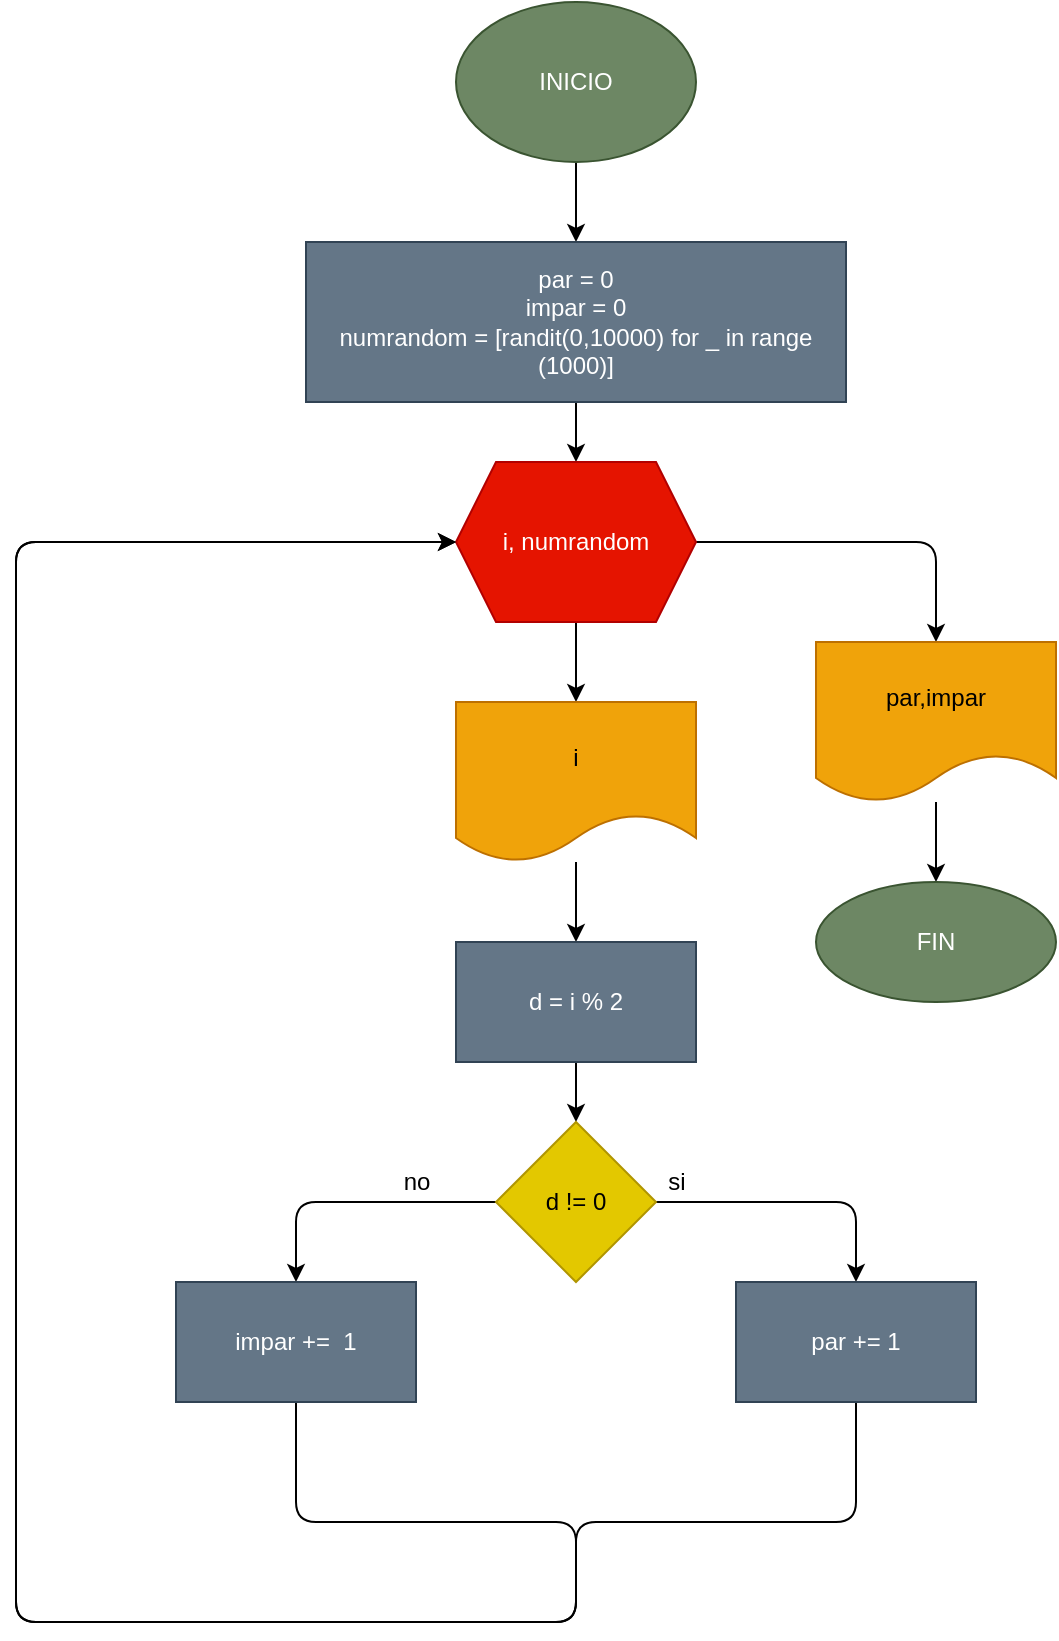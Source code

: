 <mxfile>
    <diagram id="tJ36DfQLhRK_A-rZiQpZ" name="Page-1">
        <mxGraphModel dx="907" dy="656" grid="1" gridSize="10" guides="1" tooltips="1" connect="1" arrows="1" fold="1" page="1" pageScale="1" pageWidth="827" pageHeight="1169" math="0" shadow="0">
            <root>
                <mxCell id="0"/>
                <mxCell id="1" parent="0"/>
                <mxCell id="9" value="" style="edgeStyle=none;html=1;" edge="1" parent="1" source="2" target="8">
                    <mxGeometry relative="1" as="geometry"/>
                </mxCell>
                <mxCell id="2" value="INICIO" style="ellipse;whiteSpace=wrap;html=1;fillColor=#6d8764;fontColor=#ffffff;strokeColor=#3A5431;" parent="1" vertex="1">
                    <mxGeometry x="260" y="40" width="120" height="80" as="geometry"/>
                </mxCell>
                <mxCell id="11" value="" style="edgeStyle=none;html=1;" edge="1" parent="1" source="8" target="10">
                    <mxGeometry relative="1" as="geometry"/>
                </mxCell>
                <mxCell id="8" value="par = 0&lt;br&gt;impar = 0&lt;br&gt;numrandom = [randit(0,10000) for _ in range (1000)]" style="whiteSpace=wrap;html=1;fillColor=#647687;fontColor=#ffffff;strokeColor=#314354;" vertex="1" parent="1">
                    <mxGeometry x="185" y="160" width="270" height="80" as="geometry"/>
                </mxCell>
                <mxCell id="13" value="" style="edgeStyle=none;html=1;" edge="1" parent="1" source="10" target="12">
                    <mxGeometry relative="1" as="geometry">
                        <Array as="points"/>
                    </mxGeometry>
                </mxCell>
                <mxCell id="25" value="" style="edgeStyle=none;html=1;" edge="1" parent="1" source="10" target="24">
                    <mxGeometry relative="1" as="geometry">
                        <Array as="points">
                            <mxPoint x="500" y="310"/>
                        </Array>
                    </mxGeometry>
                </mxCell>
                <mxCell id="10" value="i, numrandom" style="shape=hexagon;perimeter=hexagonPerimeter2;whiteSpace=wrap;html=1;fixedSize=1;fillColor=#e51400;fontColor=#ffffff;strokeColor=#B20000;" vertex="1" parent="1">
                    <mxGeometry x="260" y="270" width="120" height="80" as="geometry"/>
                </mxCell>
                <mxCell id="15" value="" style="edgeStyle=none;html=1;" edge="1" parent="1" source="12" target="14">
                    <mxGeometry relative="1" as="geometry"/>
                </mxCell>
                <mxCell id="12" value="i" style="shape=document;whiteSpace=wrap;html=1;boundedLbl=1;fillColor=#f0a30a;fontColor=#000000;strokeColor=#BD7000;" vertex="1" parent="1">
                    <mxGeometry x="260" y="390" width="120" height="80" as="geometry"/>
                </mxCell>
                <mxCell id="17" value="" style="edgeStyle=none;html=1;" edge="1" parent="1" source="14" target="16">
                    <mxGeometry relative="1" as="geometry"/>
                </mxCell>
                <mxCell id="14" value="d = i % 2" style="whiteSpace=wrap;html=1;fillColor=#647687;fontColor=#ffffff;strokeColor=#314354;" vertex="1" parent="1">
                    <mxGeometry x="260" y="510" width="120" height="60" as="geometry"/>
                </mxCell>
                <mxCell id="19" value="" style="edgeStyle=none;html=1;" edge="1" parent="1" source="16" target="18">
                    <mxGeometry relative="1" as="geometry">
                        <Array as="points">
                            <mxPoint x="460" y="640"/>
                        </Array>
                    </mxGeometry>
                </mxCell>
                <mxCell id="21" value="" style="edgeStyle=none;html=1;" edge="1" parent="1" source="16" target="20">
                    <mxGeometry relative="1" as="geometry">
                        <Array as="points">
                            <mxPoint x="180" y="640"/>
                        </Array>
                    </mxGeometry>
                </mxCell>
                <mxCell id="16" value="d != 0" style="rhombus;whiteSpace=wrap;html=1;fillColor=#e3c800;fontColor=#000000;strokeColor=#B09500;" vertex="1" parent="1">
                    <mxGeometry x="280" y="600" width="80" height="80" as="geometry"/>
                </mxCell>
                <mxCell id="22" style="edgeStyle=none;html=1;" edge="1" parent="1" source="18" target="10">
                    <mxGeometry relative="1" as="geometry">
                        <Array as="points">
                            <mxPoint x="460" y="800"/>
                            <mxPoint x="320" y="800"/>
                            <mxPoint x="320" y="850"/>
                            <mxPoint x="40" y="850"/>
                            <mxPoint x="40" y="310"/>
                        </Array>
                    </mxGeometry>
                </mxCell>
                <mxCell id="18" value="par += 1" style="whiteSpace=wrap;html=1;fillColor=#647687;fontColor=#ffffff;strokeColor=#314354;" vertex="1" parent="1">
                    <mxGeometry x="400" y="680" width="120" height="60" as="geometry"/>
                </mxCell>
                <mxCell id="23" style="edgeStyle=none;html=1;" edge="1" parent="1" source="20" target="10">
                    <mxGeometry relative="1" as="geometry">
                        <Array as="points">
                            <mxPoint x="180" y="800"/>
                            <mxPoint x="320" y="800"/>
                            <mxPoint x="320" y="850"/>
                            <mxPoint x="40" y="850"/>
                            <mxPoint x="40" y="310"/>
                        </Array>
                    </mxGeometry>
                </mxCell>
                <mxCell id="20" value="impar +=&amp;nbsp; 1" style="whiteSpace=wrap;html=1;fillColor=#647687;fontColor=#ffffff;strokeColor=#314354;" vertex="1" parent="1">
                    <mxGeometry x="120" y="680" width="120" height="60" as="geometry"/>
                </mxCell>
                <mxCell id="27" value="" style="edgeStyle=none;html=1;" edge="1" parent="1" source="24" target="26">
                    <mxGeometry relative="1" as="geometry"/>
                </mxCell>
                <mxCell id="24" value="par,impar" style="shape=document;whiteSpace=wrap;html=1;boundedLbl=1;fillColor=#f0a30a;fontColor=#000000;strokeColor=#BD7000;" vertex="1" parent="1">
                    <mxGeometry x="440" y="360" width="120" height="80" as="geometry"/>
                </mxCell>
                <mxCell id="26" value="FIN" style="ellipse;whiteSpace=wrap;html=1;fillColor=#6d8764;fontColor=#ffffff;strokeColor=#3A5431;" vertex="1" parent="1">
                    <mxGeometry x="440" y="480" width="120" height="60" as="geometry"/>
                </mxCell>
                <mxCell id="28" value="si" style="text;html=1;align=center;verticalAlign=middle;resizable=0;points=[];autosize=1;strokeColor=none;fillColor=none;" vertex="1" parent="1">
                    <mxGeometry x="360" y="620" width="20" height="20" as="geometry"/>
                </mxCell>
                <mxCell id="29" value="no" style="text;html=1;align=center;verticalAlign=middle;resizable=0;points=[];autosize=1;strokeColor=none;fillColor=none;" vertex="1" parent="1">
                    <mxGeometry x="225" y="620" width="30" height="20" as="geometry"/>
                </mxCell>
            </root>
        </mxGraphModel>
    </diagram>
</mxfile>